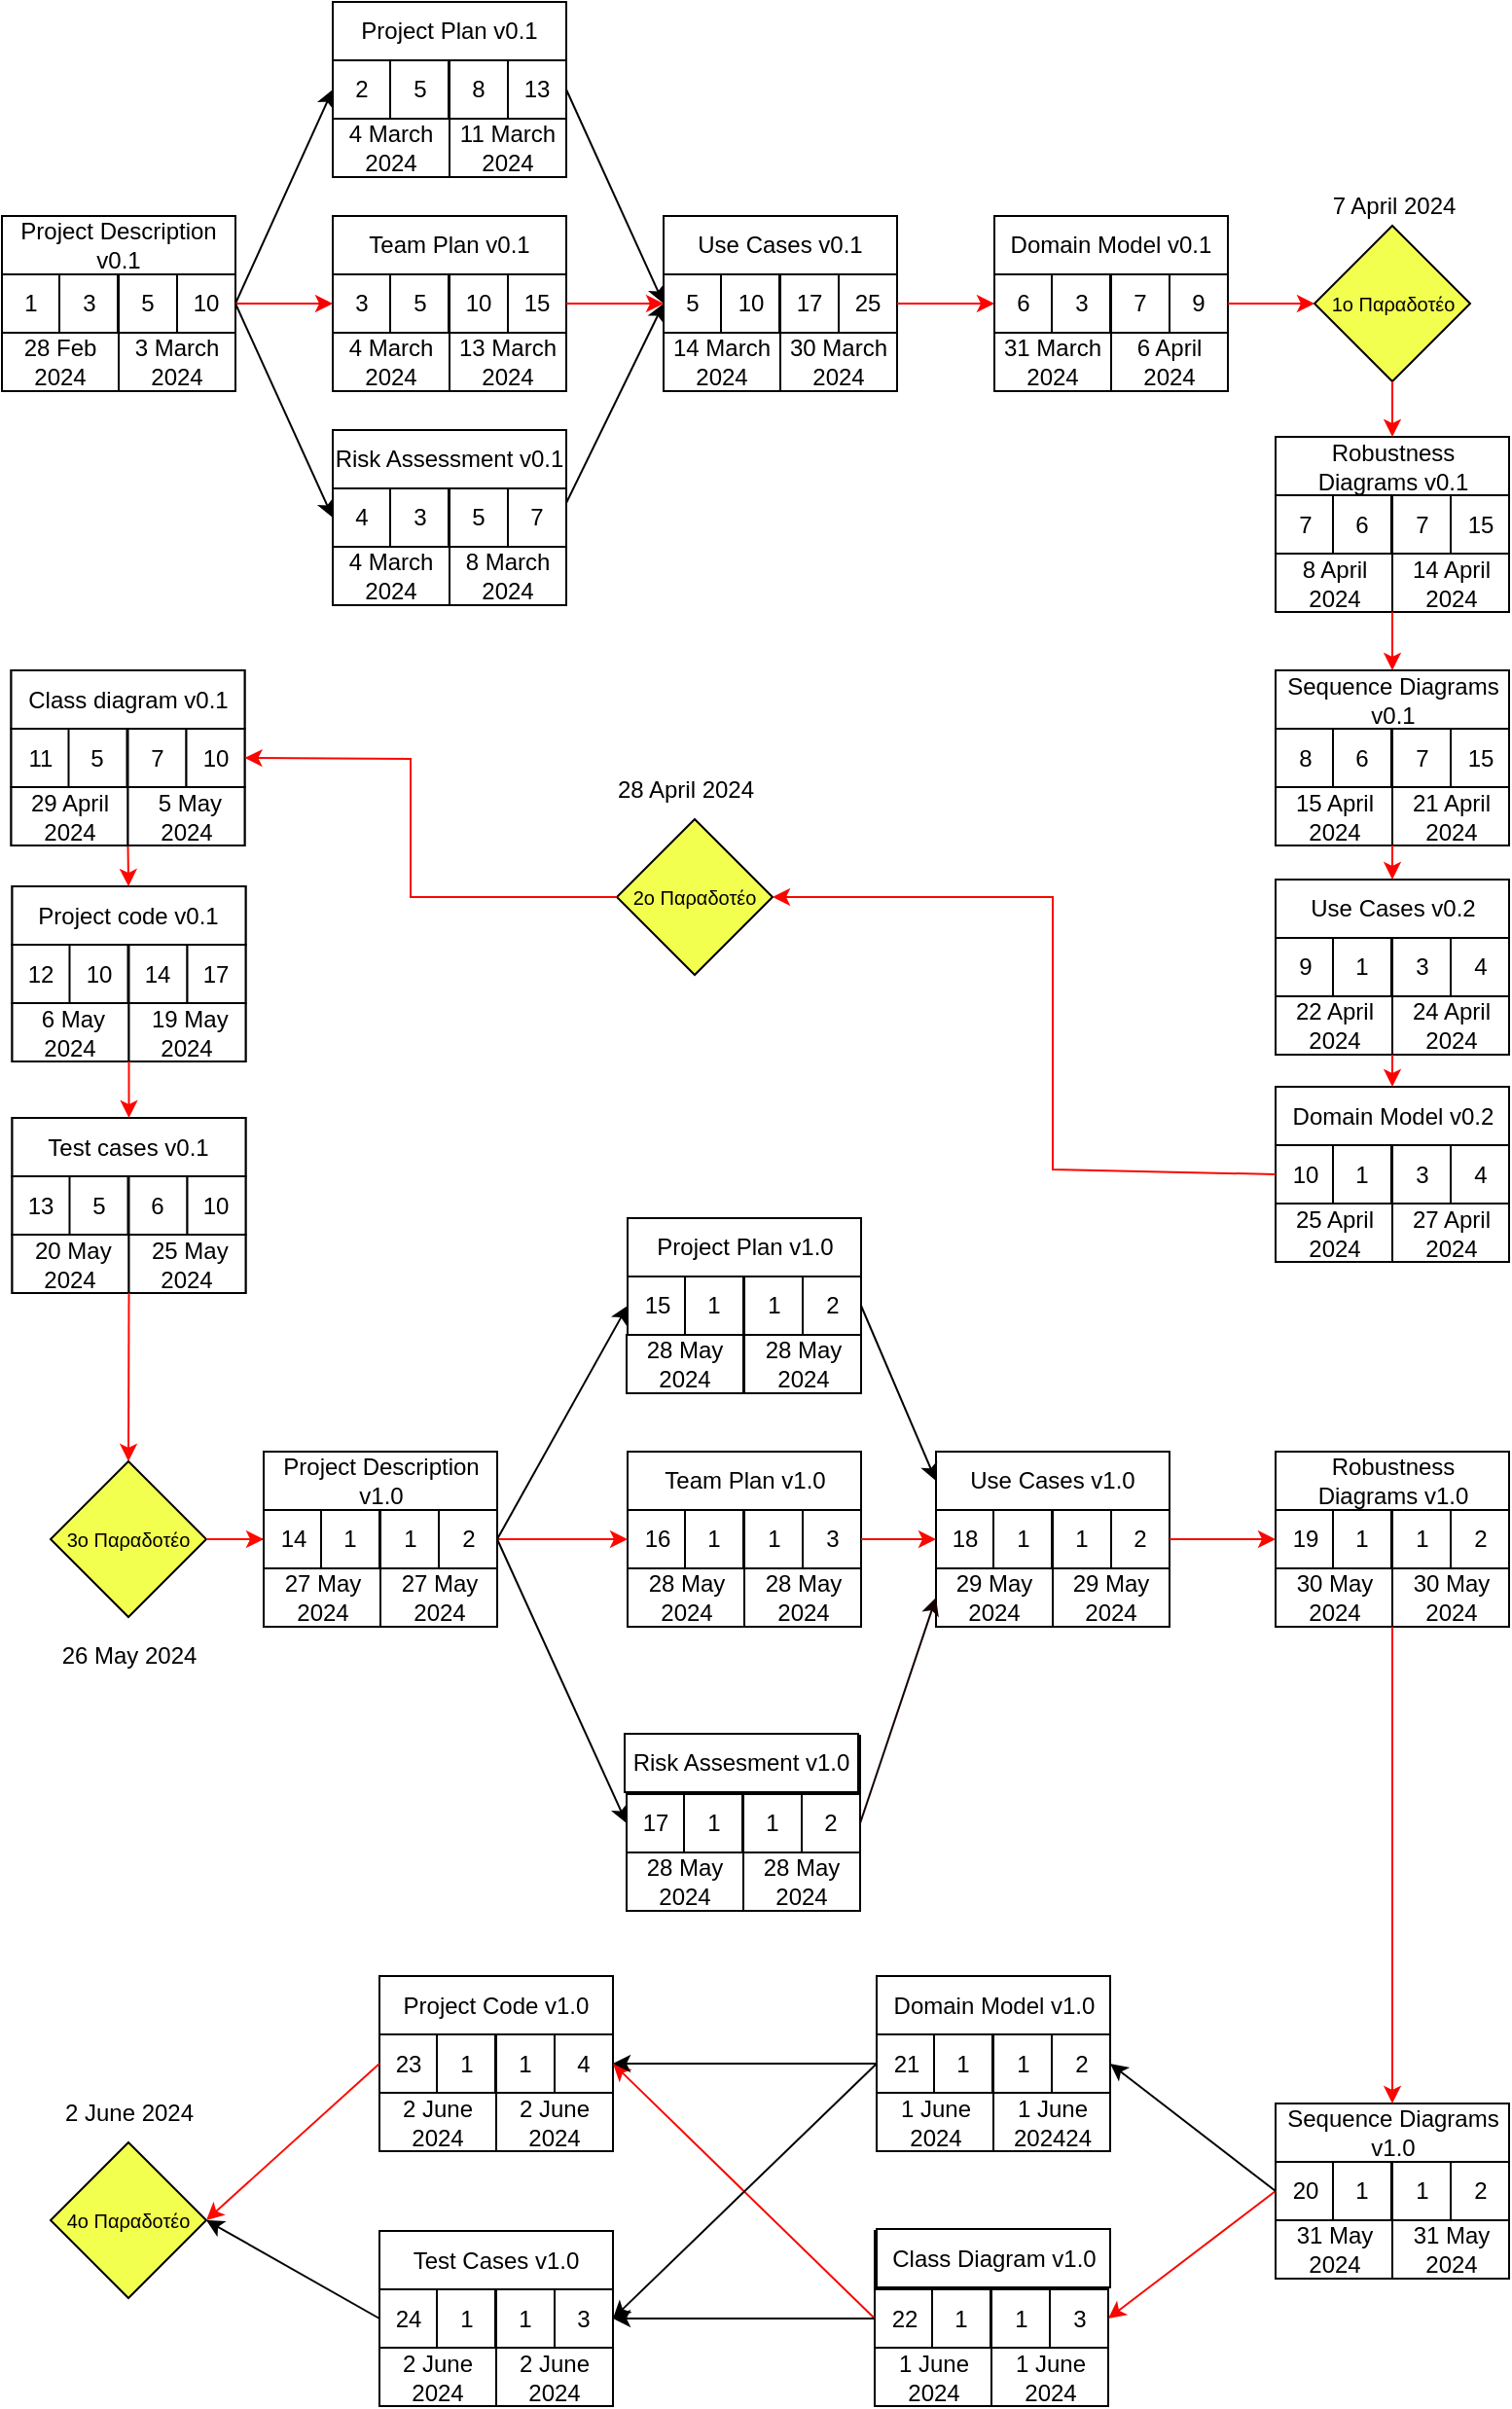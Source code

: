 <mxfile version="24.2.2" type="device">
  <diagram name="Page-1" id="ff44883e-f642-bcb2-894b-16b3d25a3f0b">
    <mxGraphModel dx="2206" dy="1200" grid="1" gridSize="10" guides="1" tooltips="1" connect="1" arrows="1" fold="1" page="1" pageScale="1.5" pageWidth="1169" pageHeight="826" background="none" math="0" shadow="0">
      <root>
        <mxCell id="0" style=";html=1;" />
        <mxCell id="1" style=";html=1;" parent="0" />
        <mxCell id="pyP9cMPiVNIEUNAZ6Pnh-1" value="" style="rounded=0;whiteSpace=wrap;html=1;" parent="1" vertex="1">
          <mxGeometry x="20" y="130" width="120" height="90" as="geometry" />
        </mxCell>
        <mxCell id="pyP9cMPiVNIEUNAZ6Pnh-2" value="Project Description v0.1" style="rounded=0;whiteSpace=wrap;html=1;" parent="1" vertex="1">
          <mxGeometry x="20" y="130" width="120" height="30" as="geometry" />
        </mxCell>
        <mxCell id="pyP9cMPiVNIEUNAZ6Pnh-3" value="1" style="rounded=0;whiteSpace=wrap;html=1;" parent="1" vertex="1">
          <mxGeometry x="20" y="160" width="30" height="30" as="geometry" />
        </mxCell>
        <mxCell id="pyP9cMPiVNIEUNAZ6Pnh-5" value="3" style="whiteSpace=wrap;html=1;aspect=fixed;" parent="1" vertex="1">
          <mxGeometry x="49.5" y="160" width="30" height="30" as="geometry" />
        </mxCell>
        <mxCell id="pyP9cMPiVNIEUNAZ6Pnh-6" value="5" style="whiteSpace=wrap;html=1;aspect=fixed;" parent="1" vertex="1">
          <mxGeometry x="80" y="160" width="30" height="30" as="geometry" />
        </mxCell>
        <mxCell id="pyP9cMPiVNIEUNAZ6Pnh-7" value="10" style="whiteSpace=wrap;html=1;aspect=fixed;" parent="1" vertex="1">
          <mxGeometry x="110" y="160" width="30" height="30" as="geometry" />
        </mxCell>
        <mxCell id="pyP9cMPiVNIEUNAZ6Pnh-9" value="28 Feb 2024" style="rounded=0;whiteSpace=wrap;html=1;" parent="1" vertex="1">
          <mxGeometry x="20" y="190" width="60" height="30" as="geometry" />
        </mxCell>
        <mxCell id="pyP9cMPiVNIEUNAZ6Pnh-10" value="3 March 2024" style="rounded=0;whiteSpace=wrap;html=1;" parent="1" vertex="1">
          <mxGeometry x="80" y="190" width="60" height="30" as="geometry" />
        </mxCell>
        <mxCell id="pyP9cMPiVNIEUNAZ6Pnh-203" value="&#xa;&lt;span style=&quot;color: rgb(0, 0, 0); font-family: Helvetica; font-size: 12px; font-style: normal; font-variant-ligatures: normal; font-variant-caps: normal; font-weight: 400; letter-spacing: normal; orphans: 2; text-align: center; text-indent: 0px; text-transform: none; widows: 2; word-spacing: 0px; -webkit-text-stroke-width: 0px; background-color: rgb(251, 251, 251); text-decoration-thickness: initial; text-decoration-style: initial; text-decoration-color: initial; float: none; display: inline !important;&quot;&gt;6 April 2024&lt;/span&gt;&#xa;&#xa;" style="rounded=0;whiteSpace=wrap;html=1;" parent="1" vertex="1">
          <mxGeometry x="674.5" y="363.5" width="120" height="90" as="geometry" />
        </mxCell>
        <mxCell id="pyP9cMPiVNIEUNAZ6Pnh-204" value="Sequence Diagrams v0.1" style="rounded=0;whiteSpace=wrap;html=1;" parent="1" vertex="1">
          <mxGeometry x="674.5" y="363.5" width="120" height="30" as="geometry" />
        </mxCell>
        <mxCell id="pyP9cMPiVNIEUNAZ6Pnh-205" value="8" style="rounded=0;whiteSpace=wrap;html=1;" parent="1" vertex="1">
          <mxGeometry x="674.5" y="393.5" width="30" height="30" as="geometry" />
        </mxCell>
        <mxCell id="pyP9cMPiVNIEUNAZ6Pnh-206" value="6" style="whiteSpace=wrap;html=1;aspect=fixed;" parent="1" vertex="1">
          <mxGeometry x="704" y="393.5" width="30" height="30" as="geometry" />
        </mxCell>
        <mxCell id="pyP9cMPiVNIEUNAZ6Pnh-207" value="7" style="whiteSpace=wrap;html=1;aspect=fixed;" parent="1" vertex="1">
          <mxGeometry x="734.5" y="393.5" width="30" height="30" as="geometry" />
        </mxCell>
        <mxCell id="pyP9cMPiVNIEUNAZ6Pnh-208" value="15" style="whiteSpace=wrap;html=1;aspect=fixed;" parent="1" vertex="1">
          <mxGeometry x="764.5" y="393.5" width="30" height="30" as="geometry" />
        </mxCell>
        <mxCell id="pyP9cMPiVNIEUNAZ6Pnh-210" value="21 April 2024" style="rounded=0;whiteSpace=wrap;html=1;" parent="1" vertex="1">
          <mxGeometry x="734.5" y="423.5" width="60" height="30" as="geometry" />
        </mxCell>
        <mxCell id="pyP9cMPiVNIEUNAZ6Pnh-213" value="" style="rounded=0;whiteSpace=wrap;html=1;" parent="1" vertex="1">
          <mxGeometry x="190" y="20" width="120" height="90" as="geometry" />
        </mxCell>
        <mxCell id="pyP9cMPiVNIEUNAZ6Pnh-214" value="Project Plan v0.1" style="rounded=0;whiteSpace=wrap;html=1;" parent="1" vertex="1">
          <mxGeometry x="190" y="20" width="120" height="30" as="geometry" />
        </mxCell>
        <mxCell id="pyP9cMPiVNIEUNAZ6Pnh-215" value="2" style="rounded=0;whiteSpace=wrap;html=1;" parent="1" vertex="1">
          <mxGeometry x="190" y="50" width="30" height="30" as="geometry" />
        </mxCell>
        <mxCell id="pyP9cMPiVNIEUNAZ6Pnh-216" value="5" style="whiteSpace=wrap;html=1;aspect=fixed;" parent="1" vertex="1">
          <mxGeometry x="219.5" y="50" width="30" height="30" as="geometry" />
        </mxCell>
        <mxCell id="pyP9cMPiVNIEUNAZ6Pnh-217" value="8" style="whiteSpace=wrap;html=1;aspect=fixed;" parent="1" vertex="1">
          <mxGeometry x="250" y="50" width="30" height="30" as="geometry" />
        </mxCell>
        <mxCell id="pyP9cMPiVNIEUNAZ6Pnh-218" value="13" style="whiteSpace=wrap;html=1;aspect=fixed;" parent="1" vertex="1">
          <mxGeometry x="280" y="50" width="30" height="30" as="geometry" />
        </mxCell>
        <mxCell id="pyP9cMPiVNIEUNAZ6Pnh-219" value="4 March 2024" style="rounded=0;whiteSpace=wrap;html=1;" parent="1" vertex="1">
          <mxGeometry x="190" y="80" width="60" height="30" as="geometry" />
        </mxCell>
        <mxCell id="pyP9cMPiVNIEUNAZ6Pnh-220" value="11 March 2024" style="rounded=0;whiteSpace=wrap;html=1;" parent="1" vertex="1">
          <mxGeometry x="250" y="80" width="60" height="30" as="geometry" />
        </mxCell>
        <mxCell id="pyP9cMPiVNIEUNAZ6Pnh-221" value="" style="rounded=0;whiteSpace=wrap;html=1;" parent="1" vertex="1">
          <mxGeometry x="190" y="130" width="120" height="90" as="geometry" />
        </mxCell>
        <mxCell id="pyP9cMPiVNIEUNAZ6Pnh-222" value="Team Plan v0.1" style="rounded=0;whiteSpace=wrap;html=1;" parent="1" vertex="1">
          <mxGeometry x="190" y="130" width="120" height="30" as="geometry" />
        </mxCell>
        <mxCell id="pyP9cMPiVNIEUNAZ6Pnh-223" value="3" style="rounded=0;whiteSpace=wrap;html=1;" parent="1" vertex="1">
          <mxGeometry x="190" y="160" width="30" height="30" as="geometry" />
        </mxCell>
        <mxCell id="pyP9cMPiVNIEUNAZ6Pnh-224" value="5" style="whiteSpace=wrap;html=1;aspect=fixed;" parent="1" vertex="1">
          <mxGeometry x="219.5" y="160" width="30" height="30" as="geometry" />
        </mxCell>
        <mxCell id="pyP9cMPiVNIEUNAZ6Pnh-225" value="10" style="whiteSpace=wrap;html=1;aspect=fixed;" parent="1" vertex="1">
          <mxGeometry x="250" y="160" width="30" height="30" as="geometry" />
        </mxCell>
        <mxCell id="pyP9cMPiVNIEUNAZ6Pnh-226" value="15" style="whiteSpace=wrap;html=1;aspect=fixed;" parent="1" vertex="1">
          <mxGeometry x="280" y="160" width="30" height="30" as="geometry" />
        </mxCell>
        <mxCell id="pyP9cMPiVNIEUNAZ6Pnh-227" value="4 March 2024" style="rounded=0;whiteSpace=wrap;html=1;" parent="1" vertex="1">
          <mxGeometry x="190" y="190" width="60" height="30" as="geometry" />
        </mxCell>
        <mxCell id="pyP9cMPiVNIEUNAZ6Pnh-228" value="13 March 2024" style="rounded=0;whiteSpace=wrap;html=1;" parent="1" vertex="1">
          <mxGeometry x="250" y="190" width="60" height="30" as="geometry" />
        </mxCell>
        <mxCell id="pyP9cMPiVNIEUNAZ6Pnh-229" value="" style="rounded=0;whiteSpace=wrap;html=1;" parent="1" vertex="1">
          <mxGeometry x="190" y="240" width="120" height="90" as="geometry" />
        </mxCell>
        <mxCell id="pyP9cMPiVNIEUNAZ6Pnh-230" value="Risk Assessment v0.1" style="rounded=0;whiteSpace=wrap;html=1;" parent="1" vertex="1">
          <mxGeometry x="190" y="240" width="120" height="30" as="geometry" />
        </mxCell>
        <mxCell id="pyP9cMPiVNIEUNAZ6Pnh-231" value="4" style="rounded=0;whiteSpace=wrap;html=1;" parent="1" vertex="1">
          <mxGeometry x="190" y="270" width="30" height="30" as="geometry" />
        </mxCell>
        <mxCell id="pyP9cMPiVNIEUNAZ6Pnh-232" value="3" style="whiteSpace=wrap;html=1;aspect=fixed;" parent="1" vertex="1">
          <mxGeometry x="219.5" y="270" width="30" height="30" as="geometry" />
        </mxCell>
        <mxCell id="pyP9cMPiVNIEUNAZ6Pnh-233" value="5" style="whiteSpace=wrap;html=1;aspect=fixed;" parent="1" vertex="1">
          <mxGeometry x="250" y="270" width="30" height="30" as="geometry" />
        </mxCell>
        <mxCell id="pyP9cMPiVNIEUNAZ6Pnh-234" value="7" style="whiteSpace=wrap;html=1;aspect=fixed;" parent="1" vertex="1">
          <mxGeometry x="280" y="270" width="30" height="30" as="geometry" />
        </mxCell>
        <mxCell id="pyP9cMPiVNIEUNAZ6Pnh-235" value="4 March 2024" style="rounded=0;whiteSpace=wrap;html=1;" parent="1" vertex="1">
          <mxGeometry x="190" y="300" width="60" height="30" as="geometry" />
        </mxCell>
        <mxCell id="pyP9cMPiVNIEUNAZ6Pnh-236" value="8 March 2024" style="rounded=0;whiteSpace=wrap;html=1;" parent="1" vertex="1">
          <mxGeometry x="250" y="300" width="60" height="30" as="geometry" />
        </mxCell>
        <mxCell id="pyP9cMPiVNIEUNAZ6Pnh-237" value="" style="rounded=0;whiteSpace=wrap;html=1;" parent="1" vertex="1">
          <mxGeometry x="360" y="130" width="120" height="90" as="geometry" />
        </mxCell>
        <mxCell id="pyP9cMPiVNIEUNAZ6Pnh-238" value="Use Cases v0.1" style="rounded=0;whiteSpace=wrap;html=1;" parent="1" vertex="1">
          <mxGeometry x="360" y="130" width="120" height="30" as="geometry" />
        </mxCell>
        <mxCell id="pyP9cMPiVNIEUNAZ6Pnh-239" value="5" style="rounded=0;whiteSpace=wrap;html=1;" parent="1" vertex="1">
          <mxGeometry x="360" y="160" width="30" height="30" as="geometry" />
        </mxCell>
        <mxCell id="pyP9cMPiVNIEUNAZ6Pnh-240" value="10" style="whiteSpace=wrap;html=1;aspect=fixed;" parent="1" vertex="1">
          <mxGeometry x="389.5" y="160" width="30" height="30" as="geometry" />
        </mxCell>
        <mxCell id="pyP9cMPiVNIEUNAZ6Pnh-241" value="17" style="whiteSpace=wrap;html=1;aspect=fixed;" parent="1" vertex="1">
          <mxGeometry x="420" y="160" width="30" height="30" as="geometry" />
        </mxCell>
        <mxCell id="pyP9cMPiVNIEUNAZ6Pnh-242" value="25" style="whiteSpace=wrap;html=1;aspect=fixed;" parent="1" vertex="1">
          <mxGeometry x="450" y="160" width="30" height="30" as="geometry" />
        </mxCell>
        <mxCell id="pyP9cMPiVNIEUNAZ6Pnh-243" value="14 March 2024" style="rounded=0;whiteSpace=wrap;html=1;" parent="1" vertex="1">
          <mxGeometry x="360" y="190" width="60" height="30" as="geometry" />
        </mxCell>
        <mxCell id="pyP9cMPiVNIEUNAZ6Pnh-244" value="30 March 2024" style="rounded=0;whiteSpace=wrap;html=1;" parent="1" vertex="1">
          <mxGeometry x="420" y="190" width="60" height="30" as="geometry" />
        </mxCell>
        <mxCell id="pyP9cMPiVNIEUNAZ6Pnh-245" value="" style="rounded=0;whiteSpace=wrap;html=1;" parent="1" vertex="1">
          <mxGeometry x="530" y="130" width="120" height="90" as="geometry" />
        </mxCell>
        <mxCell id="pyP9cMPiVNIEUNAZ6Pnh-246" value="Domain Model v0.1" style="rounded=0;whiteSpace=wrap;html=1;" parent="1" vertex="1">
          <mxGeometry x="530" y="130" width="120" height="30" as="geometry" />
        </mxCell>
        <mxCell id="pyP9cMPiVNIEUNAZ6Pnh-247" value="6" style="rounded=0;whiteSpace=wrap;html=1;" parent="1" vertex="1">
          <mxGeometry x="530" y="160" width="30" height="30" as="geometry" />
        </mxCell>
        <mxCell id="pyP9cMPiVNIEUNAZ6Pnh-248" value="3" style="whiteSpace=wrap;html=1;aspect=fixed;" parent="1" vertex="1">
          <mxGeometry x="559.5" y="160" width="30" height="30" as="geometry" />
        </mxCell>
        <mxCell id="pyP9cMPiVNIEUNAZ6Pnh-249" value="7" style="whiteSpace=wrap;html=1;aspect=fixed;" parent="1" vertex="1">
          <mxGeometry x="590" y="160" width="30" height="30" as="geometry" />
        </mxCell>
        <mxCell id="pyP9cMPiVNIEUNAZ6Pnh-250" value="9" style="whiteSpace=wrap;html=1;aspect=fixed;" parent="1" vertex="1">
          <mxGeometry x="620" y="160" width="30" height="30" as="geometry" />
        </mxCell>
        <mxCell id="pyP9cMPiVNIEUNAZ6Pnh-251" value="31 March 2024" style="rounded=0;whiteSpace=wrap;html=1;" parent="1" vertex="1">
          <mxGeometry x="530" y="190" width="60" height="30" as="geometry" />
        </mxCell>
        <mxCell id="pyP9cMPiVNIEUNAZ6Pnh-252" value="6 April 2024" style="rounded=0;whiteSpace=wrap;html=1;" parent="1" vertex="1">
          <mxGeometry x="590" y="190" width="60" height="30" as="geometry" />
        </mxCell>
        <mxCell id="pyP9cMPiVNIEUNAZ6Pnh-253" value="&lt;font style=&quot;font-size: 10px;&quot;&gt;1o Παραδοτέο&lt;/font&gt;" style="rhombus;whiteSpace=wrap;html=1;fillColor=#F3FF4F;" parent="1" vertex="1">
          <mxGeometry x="694.5" y="135" width="80" height="80" as="geometry" />
        </mxCell>
        <mxCell id="pyP9cMPiVNIEUNAZ6Pnh-254" value="" style="endArrow=classic;html=1;rounded=0;exitX=1;exitY=0.5;exitDx=0;exitDy=0;entryX=0;entryY=0.5;entryDx=0;entryDy=0;strokeColor=#000000;" parent="1" source="pyP9cMPiVNIEUNAZ6Pnh-7" target="pyP9cMPiVNIEUNAZ6Pnh-215" edge="1">
          <mxGeometry width="50" height="50" relative="1" as="geometry">
            <mxPoint x="490" y="160" as="sourcePoint" />
            <mxPoint x="540" y="110" as="targetPoint" />
          </mxGeometry>
        </mxCell>
        <mxCell id="pyP9cMPiVNIEUNAZ6Pnh-256" value="" style="endArrow=classic;html=1;rounded=0;exitX=1;exitY=0.5;exitDx=0;exitDy=0;entryX=0;entryY=0.5;entryDx=0;entryDy=0;strokeColor=#F50000;" parent="1" source="pyP9cMPiVNIEUNAZ6Pnh-7" target="pyP9cMPiVNIEUNAZ6Pnh-223" edge="1">
          <mxGeometry width="50" height="50" relative="1" as="geometry">
            <mxPoint x="490" y="160" as="sourcePoint" />
            <mxPoint x="540" y="110" as="targetPoint" />
          </mxGeometry>
        </mxCell>
        <mxCell id="pyP9cMPiVNIEUNAZ6Pnh-257" value="" style="endArrow=classic;html=1;rounded=0;exitX=1;exitY=0.5;exitDx=0;exitDy=0;entryX=0;entryY=0.5;entryDx=0;entryDy=0;" parent="1" source="pyP9cMPiVNIEUNAZ6Pnh-7" target="pyP9cMPiVNIEUNAZ6Pnh-231" edge="1">
          <mxGeometry width="50" height="50" relative="1" as="geometry">
            <mxPoint x="490" y="160" as="sourcePoint" />
            <mxPoint x="540" y="110" as="targetPoint" />
          </mxGeometry>
        </mxCell>
        <mxCell id="pyP9cMPiVNIEUNAZ6Pnh-258" value="" style="endArrow=classic;html=1;rounded=0;exitX=1;exitY=0.25;exitDx=0;exitDy=0;entryX=0;entryY=0.5;entryDx=0;entryDy=0;" parent="1" source="pyP9cMPiVNIEUNAZ6Pnh-234" target="pyP9cMPiVNIEUNAZ6Pnh-239" edge="1">
          <mxGeometry width="50" height="50" relative="1" as="geometry">
            <mxPoint x="490" y="160" as="sourcePoint" />
            <mxPoint x="540" y="110" as="targetPoint" />
          </mxGeometry>
        </mxCell>
        <mxCell id="pyP9cMPiVNIEUNAZ6Pnh-259" value="" style="endArrow=classic;html=1;rounded=0;exitX=1;exitY=0.5;exitDx=0;exitDy=0;entryX=0;entryY=0.5;entryDx=0;entryDy=0;strokeColor=#000000;" parent="1" source="pyP9cMPiVNIEUNAZ6Pnh-218" target="pyP9cMPiVNIEUNAZ6Pnh-239" edge="1">
          <mxGeometry width="50" height="50" relative="1" as="geometry">
            <mxPoint x="490" y="160" as="sourcePoint" />
            <mxPoint x="540" y="110" as="targetPoint" />
          </mxGeometry>
        </mxCell>
        <mxCell id="pyP9cMPiVNIEUNAZ6Pnh-260" value="" style="endArrow=classic;html=1;rounded=0;exitX=1;exitY=0.5;exitDx=0;exitDy=0;entryX=0;entryY=0.5;entryDx=0;entryDy=0;strokeColor=#FF0000;" parent="1" source="pyP9cMPiVNIEUNAZ6Pnh-226" target="pyP9cMPiVNIEUNAZ6Pnh-239" edge="1">
          <mxGeometry width="50" height="50" relative="1" as="geometry">
            <mxPoint x="490" y="160" as="sourcePoint" />
            <mxPoint x="540" y="110" as="targetPoint" />
          </mxGeometry>
        </mxCell>
        <mxCell id="pyP9cMPiVNIEUNAZ6Pnh-261" value="" style="endArrow=classic;html=1;rounded=0;exitX=1;exitY=0.5;exitDx=0;exitDy=0;entryX=0;entryY=0.5;entryDx=0;entryDy=0;strokeColor=#FF0000;" parent="1" source="pyP9cMPiVNIEUNAZ6Pnh-242" target="pyP9cMPiVNIEUNAZ6Pnh-247" edge="1">
          <mxGeometry width="50" height="50" relative="1" as="geometry">
            <mxPoint x="490" y="160" as="sourcePoint" />
            <mxPoint x="540" y="110" as="targetPoint" />
          </mxGeometry>
        </mxCell>
        <mxCell id="pyP9cMPiVNIEUNAZ6Pnh-262" value="" style="endArrow=classic;html=1;rounded=0;exitX=1;exitY=0.5;exitDx=0;exitDy=0;entryX=0;entryY=0.5;entryDx=0;entryDy=0;strokeColor=#FF0000;" parent="1" source="pyP9cMPiVNIEUNAZ6Pnh-250" target="pyP9cMPiVNIEUNAZ6Pnh-253" edge="1">
          <mxGeometry width="50" height="50" relative="1" as="geometry">
            <mxPoint x="490" y="160" as="sourcePoint" />
            <mxPoint x="540" y="110" as="targetPoint" />
          </mxGeometry>
        </mxCell>
        <mxCell id="pyP9cMPiVNIEUNAZ6Pnh-263" value="7 April 2024" style="text;html=1;align=center;verticalAlign=middle;resizable=0;points=[];autosize=1;strokeColor=none;fillColor=none;" parent="1" vertex="1">
          <mxGeometry x="689.5" y="110" width="90" height="30" as="geometry" />
        </mxCell>
        <mxCell id="pyP9cMPiVNIEUNAZ6Pnh-264" value="" style="rounded=0;whiteSpace=wrap;html=1;" parent="1" vertex="1">
          <mxGeometry x="674.5" y="243.5" width="120" height="90" as="geometry" />
        </mxCell>
        <mxCell id="pyP9cMPiVNIEUNAZ6Pnh-265" value="Robustness Diagrams v0.1" style="rounded=0;whiteSpace=wrap;html=1;" parent="1" vertex="1">
          <mxGeometry x="674.5" y="243.5" width="120" height="30" as="geometry" />
        </mxCell>
        <mxCell id="pyP9cMPiVNIEUNAZ6Pnh-266" value="7" style="rounded=0;whiteSpace=wrap;html=1;" parent="1" vertex="1">
          <mxGeometry x="674.5" y="273.5" width="30" height="30" as="geometry" />
        </mxCell>
        <mxCell id="pyP9cMPiVNIEUNAZ6Pnh-267" value="6" style="whiteSpace=wrap;html=1;aspect=fixed;" parent="1" vertex="1">
          <mxGeometry x="704" y="273.5" width="30" height="30" as="geometry" />
        </mxCell>
        <mxCell id="pyP9cMPiVNIEUNAZ6Pnh-268" value="7" style="whiteSpace=wrap;html=1;aspect=fixed;" parent="1" vertex="1">
          <mxGeometry x="734.5" y="273.5" width="30" height="30" as="geometry" />
        </mxCell>
        <mxCell id="pyP9cMPiVNIEUNAZ6Pnh-269" value="15" style="whiteSpace=wrap;html=1;aspect=fixed;" parent="1" vertex="1">
          <mxGeometry x="764.5" y="273.5" width="30" height="30" as="geometry" />
        </mxCell>
        <mxCell id="pyP9cMPiVNIEUNAZ6Pnh-270" value="8 April 2024" style="rounded=0;whiteSpace=wrap;html=1;" parent="1" vertex="1">
          <mxGeometry x="674.5" y="303.5" width="60" height="30" as="geometry" />
        </mxCell>
        <mxCell id="pyP9cMPiVNIEUNAZ6Pnh-271" value="14 April 2024" style="rounded=0;whiteSpace=wrap;html=1;" parent="1" vertex="1">
          <mxGeometry x="734.5" y="303.5" width="60" height="30" as="geometry" />
        </mxCell>
        <mxCell id="pyP9cMPiVNIEUNAZ6Pnh-272" value="" style="rounded=0;whiteSpace=wrap;html=1;" parent="1" vertex="1">
          <mxGeometry x="674.5" y="577.5" width="120" height="90" as="geometry" />
        </mxCell>
        <mxCell id="pyP9cMPiVNIEUNAZ6Pnh-273" value="Domain Model v0.2" style="rounded=0;whiteSpace=wrap;html=1;" parent="1" vertex="1">
          <mxGeometry x="674.5" y="577.5" width="120" height="30" as="geometry" />
        </mxCell>
        <mxCell id="pyP9cMPiVNIEUNAZ6Pnh-274" value="10" style="rounded=0;whiteSpace=wrap;html=1;" parent="1" vertex="1">
          <mxGeometry x="674.5" y="607.5" width="30" height="30" as="geometry" />
        </mxCell>
        <mxCell id="pyP9cMPiVNIEUNAZ6Pnh-275" value="1" style="whiteSpace=wrap;html=1;aspect=fixed;" parent="1" vertex="1">
          <mxGeometry x="704" y="607.5" width="30" height="30" as="geometry" />
        </mxCell>
        <mxCell id="pyP9cMPiVNIEUNAZ6Pnh-276" value="3" style="whiteSpace=wrap;html=1;aspect=fixed;" parent="1" vertex="1">
          <mxGeometry x="734.5" y="607.5" width="30" height="30" as="geometry" />
        </mxCell>
        <mxCell id="pyP9cMPiVNIEUNAZ6Pnh-277" value="4" style="whiteSpace=wrap;html=1;aspect=fixed;" parent="1" vertex="1">
          <mxGeometry x="764.5" y="607.5" width="30" height="30" as="geometry" />
        </mxCell>
        <mxCell id="pyP9cMPiVNIEUNAZ6Pnh-278" value="25 April 2024" style="rounded=0;whiteSpace=wrap;html=1;" parent="1" vertex="1">
          <mxGeometry x="674.5" y="637.5" width="60" height="30" as="geometry" />
        </mxCell>
        <mxCell id="pyP9cMPiVNIEUNAZ6Pnh-279" value="27 April 2024" style="rounded=0;whiteSpace=wrap;html=1;" parent="1" vertex="1">
          <mxGeometry x="734.5" y="637.5" width="60" height="30" as="geometry" />
        </mxCell>
        <mxCell id="pyP9cMPiVNIEUNAZ6Pnh-287" value="" style="rounded=0;whiteSpace=wrap;html=1;" parent="1" vertex="1">
          <mxGeometry x="361.5" y="785" width="60" height="30" as="geometry" />
        </mxCell>
        <mxCell id="pyP9cMPiVNIEUNAZ6Pnh-288" value="" style="rounded=0;whiteSpace=wrap;html=1;" parent="1" vertex="1">
          <mxGeometry x="674.5" y="471" width="120" height="90" as="geometry" />
        </mxCell>
        <mxCell id="pyP9cMPiVNIEUNAZ6Pnh-289" value="Use Cases v0.2" style="rounded=0;whiteSpace=wrap;html=1;" parent="1" vertex="1">
          <mxGeometry x="674.5" y="471" width="120" height="30" as="geometry" />
        </mxCell>
        <mxCell id="pyP9cMPiVNIEUNAZ6Pnh-290" value="9" style="rounded=0;whiteSpace=wrap;html=1;" parent="1" vertex="1">
          <mxGeometry x="674.5" y="501" width="30" height="30" as="geometry" />
        </mxCell>
        <mxCell id="pyP9cMPiVNIEUNAZ6Pnh-291" value="1" style="whiteSpace=wrap;html=1;aspect=fixed;" parent="1" vertex="1">
          <mxGeometry x="704" y="501" width="30" height="30" as="geometry" />
        </mxCell>
        <mxCell id="pyP9cMPiVNIEUNAZ6Pnh-292" value="3" style="whiteSpace=wrap;html=1;aspect=fixed;" parent="1" vertex="1">
          <mxGeometry x="734.5" y="501" width="30" height="30" as="geometry" />
        </mxCell>
        <mxCell id="pyP9cMPiVNIEUNAZ6Pnh-293" value="4" style="whiteSpace=wrap;html=1;aspect=fixed;" parent="1" vertex="1">
          <mxGeometry x="764.5" y="501" width="30" height="30" as="geometry" />
        </mxCell>
        <mxCell id="pyP9cMPiVNIEUNAZ6Pnh-294" value="22 April 2024" style="rounded=0;whiteSpace=wrap;html=1;" parent="1" vertex="1">
          <mxGeometry x="674.5" y="531" width="60" height="30" as="geometry" />
        </mxCell>
        <mxCell id="pyP9cMPiVNIEUNAZ6Pnh-295" value="24 April 2024" style="rounded=0;whiteSpace=wrap;html=1;" parent="1" vertex="1">
          <mxGeometry x="734.5" y="531" width="60" height="30" as="geometry" />
        </mxCell>
        <mxCell id="pyP9cMPiVNIEUNAZ6Pnh-309" value="&lt;font style=&quot;font-size: 10px;&quot;&gt;2o Παραδοτέο&lt;/font&gt;" style="rhombus;whiteSpace=wrap;html=1;fillColor=#F3FF4F;" parent="1" vertex="1">
          <mxGeometry x="336" y="440" width="80" height="80" as="geometry" />
        </mxCell>
        <mxCell id="pyP9cMPiVNIEUNAZ6Pnh-311" value="28 Αpril 2024" style="text;html=1;align=center;verticalAlign=middle;resizable=0;points=[];autosize=1;strokeColor=none;fillColor=none;" parent="1" vertex="1">
          <mxGeometry x="326" y="410" width="90" height="30" as="geometry" />
        </mxCell>
        <mxCell id="pyP9cMPiVNIEUNAZ6Pnh-312" value="15 April 2024" style="rounded=0;whiteSpace=wrap;html=1;" parent="1" vertex="1">
          <mxGeometry x="674.5" y="423.5" width="60" height="30" as="geometry" />
        </mxCell>
        <mxCell id="pyP9cMPiVNIEUNAZ6Pnh-313" value="" style="endArrow=classic;html=1;rounded=0;exitX=0;exitY=1;exitDx=0;exitDy=0;strokeColor=#FF0800;" parent="1" source="pyP9cMPiVNIEUNAZ6Pnh-322" target="pyP9cMPiVNIEUNAZ6Pnh-324" edge="1">
          <mxGeometry width="50" height="50" relative="1" as="geometry">
            <mxPoint x="210.25" y="448.5" as="sourcePoint" />
            <mxPoint x="260.25" y="398.5" as="targetPoint" />
          </mxGeometry>
        </mxCell>
        <mxCell id="pyP9cMPiVNIEUNAZ6Pnh-315" value="" style="rounded=0;whiteSpace=wrap;html=1;" parent="1" vertex="1">
          <mxGeometry x="24.75" y="363.5" width="120" height="90" as="geometry" />
        </mxCell>
        <mxCell id="pyP9cMPiVNIEUNAZ6Pnh-316" value="Class diagram v0.1" style="rounded=0;whiteSpace=wrap;html=1;" parent="1" vertex="1">
          <mxGeometry x="24.75" y="363.5" width="120" height="30" as="geometry" />
        </mxCell>
        <mxCell id="pyP9cMPiVNIEUNAZ6Pnh-317" value="11" style="rounded=0;whiteSpace=wrap;html=1;" parent="1" vertex="1">
          <mxGeometry x="24.75" y="393.5" width="30" height="30" as="geometry" />
        </mxCell>
        <mxCell id="pyP9cMPiVNIEUNAZ6Pnh-318" value="5" style="whiteSpace=wrap;html=1;aspect=fixed;" parent="1" vertex="1">
          <mxGeometry x="54.25" y="393.5" width="30" height="30" as="geometry" />
        </mxCell>
        <mxCell id="pyP9cMPiVNIEUNAZ6Pnh-319" value="7" style="whiteSpace=wrap;html=1;aspect=fixed;" parent="1" vertex="1">
          <mxGeometry x="84.75" y="393.5" width="30" height="30" as="geometry" />
        </mxCell>
        <mxCell id="pyP9cMPiVNIEUNAZ6Pnh-320" value="10" style="whiteSpace=wrap;html=1;aspect=fixed;" parent="1" vertex="1">
          <mxGeometry x="114.75" y="393.5" width="30" height="30" as="geometry" />
        </mxCell>
        <mxCell id="pyP9cMPiVNIEUNAZ6Pnh-321" value="29 April 2024" style="rounded=0;whiteSpace=wrap;html=1;" parent="1" vertex="1">
          <mxGeometry x="24.75" y="423.5" width="60" height="30" as="geometry" />
        </mxCell>
        <mxCell id="pyP9cMPiVNIEUNAZ6Pnh-322" value="&amp;nbsp;5 May 2024" style="rounded=0;whiteSpace=wrap;html=1;" parent="1" vertex="1">
          <mxGeometry x="84.75" y="423.5" width="60" height="30" as="geometry" />
        </mxCell>
        <mxCell id="pyP9cMPiVNIEUNAZ6Pnh-323" value="" style="rounded=0;whiteSpace=wrap;html=1;" parent="1" vertex="1">
          <mxGeometry x="25.25" y="474.5" width="120" height="90" as="geometry" />
        </mxCell>
        <mxCell id="pyP9cMPiVNIEUNAZ6Pnh-324" value="Project code v0.1" style="rounded=0;whiteSpace=wrap;html=1;" parent="1" vertex="1">
          <mxGeometry x="25.25" y="474.5" width="120" height="30" as="geometry" />
        </mxCell>
        <mxCell id="pyP9cMPiVNIEUNAZ6Pnh-325" value="12" style="rounded=0;whiteSpace=wrap;html=1;" parent="1" vertex="1">
          <mxGeometry x="25.25" y="504.5" width="30" height="30" as="geometry" />
        </mxCell>
        <mxCell id="pyP9cMPiVNIEUNAZ6Pnh-326" value="10" style="whiteSpace=wrap;html=1;aspect=fixed;" parent="1" vertex="1">
          <mxGeometry x="54.75" y="504.5" width="30" height="30" as="geometry" />
        </mxCell>
        <mxCell id="pyP9cMPiVNIEUNAZ6Pnh-327" value="14" style="whiteSpace=wrap;html=1;aspect=fixed;" parent="1" vertex="1">
          <mxGeometry x="85.25" y="504.5" width="30" height="30" as="geometry" />
        </mxCell>
        <mxCell id="pyP9cMPiVNIEUNAZ6Pnh-328" value="17" style="whiteSpace=wrap;html=1;aspect=fixed;" parent="1" vertex="1">
          <mxGeometry x="115.25" y="504.5" width="30" height="30" as="geometry" />
        </mxCell>
        <mxCell id="pyP9cMPiVNIEUNAZ6Pnh-329" value="&amp;nbsp;6 May 2024" style="rounded=0;whiteSpace=wrap;html=1;" parent="1" vertex="1">
          <mxGeometry x="25.25" y="534.5" width="60" height="30" as="geometry" />
        </mxCell>
        <mxCell id="pyP9cMPiVNIEUNAZ6Pnh-330" value="&amp;nbsp;19 May 2024" style="rounded=0;whiteSpace=wrap;html=1;" parent="1" vertex="1">
          <mxGeometry x="85.25" y="534.5" width="60" height="30" as="geometry" />
        </mxCell>
        <mxCell id="pyP9cMPiVNIEUNAZ6Pnh-331" value="" style="rounded=0;whiteSpace=wrap;html=1;" parent="1" vertex="1">
          <mxGeometry x="25.25" y="593.5" width="120" height="90" as="geometry" />
        </mxCell>
        <mxCell id="pyP9cMPiVNIEUNAZ6Pnh-332" value="Test cases v0.1" style="rounded=0;whiteSpace=wrap;html=1;" parent="1" vertex="1">
          <mxGeometry x="25.25" y="593.5" width="120" height="30" as="geometry" />
        </mxCell>
        <mxCell id="pyP9cMPiVNIEUNAZ6Pnh-333" value="13" style="rounded=0;whiteSpace=wrap;html=1;" parent="1" vertex="1">
          <mxGeometry x="25.25" y="623.5" width="30" height="30" as="geometry" />
        </mxCell>
        <mxCell id="pyP9cMPiVNIEUNAZ6Pnh-334" value="5" style="whiteSpace=wrap;html=1;aspect=fixed;" parent="1" vertex="1">
          <mxGeometry x="54.75" y="623.5" width="30" height="30" as="geometry" />
        </mxCell>
        <mxCell id="pyP9cMPiVNIEUNAZ6Pnh-335" value="6" style="whiteSpace=wrap;html=1;aspect=fixed;" parent="1" vertex="1">
          <mxGeometry x="85.25" y="623.5" width="30" height="30" as="geometry" />
        </mxCell>
        <mxCell id="pyP9cMPiVNIEUNAZ6Pnh-336" value="10" style="whiteSpace=wrap;html=1;aspect=fixed;" parent="1" vertex="1">
          <mxGeometry x="115.25" y="623.5" width="30" height="30" as="geometry" />
        </mxCell>
        <mxCell id="pyP9cMPiVNIEUNAZ6Pnh-337" value="&amp;nbsp;20 May 2024" style="rounded=0;whiteSpace=wrap;html=1;" parent="1" vertex="1">
          <mxGeometry x="25.25" y="653.5" width="60" height="30" as="geometry" />
        </mxCell>
        <mxCell id="pyP9cMPiVNIEUNAZ6Pnh-338" value="&amp;nbsp;25 May 2024" style="rounded=0;whiteSpace=wrap;html=1;" parent="1" vertex="1">
          <mxGeometry x="85.25" y="653.5" width="60" height="30" as="geometry" />
        </mxCell>
        <mxCell id="pyP9cMPiVNIEUNAZ6Pnh-339" value="" style="endArrow=classic;html=1;rounded=0;exitX=1;exitY=1;exitDx=0;exitDy=0;entryX=0.5;entryY=0;entryDx=0;entryDy=0;strokeColor=#FC0800;" parent="1" source="pyP9cMPiVNIEUNAZ6Pnh-329" target="pyP9cMPiVNIEUNAZ6Pnh-332" edge="1">
          <mxGeometry width="50" height="50" relative="1" as="geometry">
            <mxPoint x="110.25" y="428.5" as="sourcePoint" />
            <mxPoint x="160.25" y="378.5" as="targetPoint" />
          </mxGeometry>
        </mxCell>
        <mxCell id="pyP9cMPiVNIEUNAZ6Pnh-340" value="" style="endArrow=classic;html=1;rounded=0;strokeColor=#FF0800;entryX=0.5;entryY=0;entryDx=0;entryDy=0;exitX=0;exitY=1;exitDx=0;exitDy=0;" parent="1" source="pyP9cMPiVNIEUNAZ6Pnh-338" edge="1" target="pyP9cMPiVNIEUNAZ6Pnh-341">
          <mxGeometry width="50" height="50" relative="1" as="geometry">
            <mxPoint x="1070" y="830" as="sourcePoint" />
            <mxPoint x="1350" y="545" as="targetPoint" />
          </mxGeometry>
        </mxCell>
        <mxCell id="5jKQAyh-T9sd48lF1Q1U-5" value="" style="edgeStyle=orthogonalEdgeStyle;rounded=0;orthogonalLoop=1;jettySize=auto;html=1;" edge="1" parent="1" source="pyP9cMPiVNIEUNAZ6Pnh-341" target="pyP9cMPiVNIEUNAZ6Pnh-391">
          <mxGeometry relative="1" as="geometry" />
        </mxCell>
        <mxCell id="pyP9cMPiVNIEUNAZ6Pnh-341" value="&lt;font style=&quot;font-size: 10px;&quot;&gt;3o Παραδοτέο&lt;/font&gt;" style="rhombus;whiteSpace=wrap;html=1;fillColor=#F3FF4F;" parent="1" vertex="1">
          <mxGeometry x="45" y="770" width="80" height="80" as="geometry" />
        </mxCell>
        <mxCell id="pyP9cMPiVNIEUNAZ6Pnh-342" value="26 May 2024" style="text;html=1;align=center;verticalAlign=middle;resizable=0;points=[];autosize=1;strokeColor=none;fillColor=none;" parent="1" vertex="1">
          <mxGeometry x="40.25" y="855" width="90" height="30" as="geometry" />
        </mxCell>
        <mxCell id="pyP9cMPiVNIEUNAZ6Pnh-368" value="" style="rounded=0;whiteSpace=wrap;html=1;" parent="1" vertex="1">
          <mxGeometry x="341.5" y="765" width="120" height="90" as="geometry" />
        </mxCell>
        <mxCell id="pyP9cMPiVNIEUNAZ6Pnh-369" value="Team Plan v1.0" style="rounded=0;whiteSpace=wrap;html=1;" parent="1" vertex="1">
          <mxGeometry x="341.5" y="765" width="120" height="30" as="geometry" />
        </mxCell>
        <mxCell id="pyP9cMPiVNIEUNAZ6Pnh-370" value="16" style="rounded=0;whiteSpace=wrap;html=1;" parent="1" vertex="1">
          <mxGeometry x="341.5" y="795" width="30" height="30" as="geometry" />
        </mxCell>
        <mxCell id="pyP9cMPiVNIEUNAZ6Pnh-371" value="1" style="whiteSpace=wrap;html=1;aspect=fixed;" parent="1" vertex="1">
          <mxGeometry x="371" y="795" width="30" height="30" as="geometry" />
        </mxCell>
        <mxCell id="pyP9cMPiVNIEUNAZ6Pnh-372" value="1" style="whiteSpace=wrap;html=1;aspect=fixed;" parent="1" vertex="1">
          <mxGeometry x="401.5" y="795" width="30" height="30" as="geometry" />
        </mxCell>
        <mxCell id="pyP9cMPiVNIEUNAZ6Pnh-373" value="3" style="whiteSpace=wrap;html=1;aspect=fixed;" parent="1" vertex="1">
          <mxGeometry x="431.5" y="795" width="30" height="30" as="geometry" />
        </mxCell>
        <mxCell id="pyP9cMPiVNIEUNAZ6Pnh-374" value="28 May 2024" style="rounded=0;whiteSpace=wrap;html=1;" parent="1" vertex="1">
          <mxGeometry x="341.5" y="825" width="60" height="30" as="geometry" />
        </mxCell>
        <mxCell id="pyP9cMPiVNIEUNAZ6Pnh-375" value="28 May 2024" style="rounded=0;whiteSpace=wrap;html=1;" parent="1" vertex="1">
          <mxGeometry x="401.5" y="825" width="60" height="30" as="geometry" />
        </mxCell>
        <mxCell id="pyP9cMPiVNIEUNAZ6Pnh-376" value="" style="rounded=0;whiteSpace=wrap;html=1;" parent="1" vertex="1">
          <mxGeometry x="500" y="765" width="120" height="90" as="geometry" />
        </mxCell>
        <mxCell id="pyP9cMPiVNIEUNAZ6Pnh-377" value="Use Cases v1.0" style="rounded=0;whiteSpace=wrap;html=1;" parent="1" vertex="1">
          <mxGeometry x="500" y="765" width="120" height="30" as="geometry" />
        </mxCell>
        <mxCell id="pyP9cMPiVNIEUNAZ6Pnh-378" value="18" style="rounded=0;whiteSpace=wrap;html=1;" parent="1" vertex="1">
          <mxGeometry x="500" y="795" width="30" height="30" as="geometry" />
        </mxCell>
        <mxCell id="pyP9cMPiVNIEUNAZ6Pnh-379" value="1" style="whiteSpace=wrap;html=1;aspect=fixed;" parent="1" vertex="1">
          <mxGeometry x="529.5" y="795" width="30" height="30" as="geometry" />
        </mxCell>
        <mxCell id="pyP9cMPiVNIEUNAZ6Pnh-380" value="1" style="whiteSpace=wrap;html=1;aspect=fixed;" parent="1" vertex="1">
          <mxGeometry x="560" y="795" width="30" height="30" as="geometry" />
        </mxCell>
        <mxCell id="pyP9cMPiVNIEUNAZ6Pnh-381" value="2" style="whiteSpace=wrap;html=1;aspect=fixed;" parent="1" vertex="1">
          <mxGeometry x="590" y="795" width="30" height="30" as="geometry" />
        </mxCell>
        <mxCell id="pyP9cMPiVNIEUNAZ6Pnh-382" value="29 May 2024" style="rounded=0;whiteSpace=wrap;html=1;" parent="1" vertex="1">
          <mxGeometry x="500" y="825" width="60" height="30" as="geometry" />
        </mxCell>
        <mxCell id="pyP9cMPiVNIEUNAZ6Pnh-383" value="29 May 2024" style="rounded=0;whiteSpace=wrap;html=1;" parent="1" vertex="1">
          <mxGeometry x="560" y="825" width="60" height="30" as="geometry" />
        </mxCell>
        <mxCell id="pyP9cMPiVNIEUNAZ6Pnh-384" value="" style="rounded=0;whiteSpace=wrap;html=1;" parent="1" vertex="1">
          <mxGeometry x="154.5" y="765" width="120" height="90" as="geometry" />
        </mxCell>
        <mxCell id="pyP9cMPiVNIEUNAZ6Pnh-385" value="Project Description v1.0" style="rounded=0;whiteSpace=wrap;html=1;" parent="1" vertex="1">
          <mxGeometry x="154.5" y="765" width="120" height="30" as="geometry" />
        </mxCell>
        <mxCell id="pyP9cMPiVNIEUNAZ6Pnh-386" value="14" style="rounded=0;whiteSpace=wrap;html=1;" parent="1" vertex="1">
          <mxGeometry x="154.5" y="795" width="30" height="30" as="geometry" />
        </mxCell>
        <mxCell id="pyP9cMPiVNIEUNAZ6Pnh-387" value="1" style="whiteSpace=wrap;html=1;aspect=fixed;" parent="1" vertex="1">
          <mxGeometry x="184" y="795" width="30" height="30" as="geometry" />
        </mxCell>
        <mxCell id="pyP9cMPiVNIEUNAZ6Pnh-388" value="1" style="whiteSpace=wrap;html=1;aspect=fixed;" parent="1" vertex="1">
          <mxGeometry x="214.5" y="795" width="30" height="30" as="geometry" />
        </mxCell>
        <mxCell id="pyP9cMPiVNIEUNAZ6Pnh-389" value="2" style="whiteSpace=wrap;html=1;aspect=fixed;" parent="1" vertex="1">
          <mxGeometry x="244.5" y="795" width="30" height="30" as="geometry" />
        </mxCell>
        <mxCell id="pyP9cMPiVNIEUNAZ6Pnh-390" value="27 May 2024" style="rounded=0;whiteSpace=wrap;html=1;" parent="1" vertex="1">
          <mxGeometry x="154.5" y="825" width="60" height="30" as="geometry" />
        </mxCell>
        <mxCell id="pyP9cMPiVNIEUNAZ6Pnh-391" value="27 May 2024" style="rounded=0;whiteSpace=wrap;html=1;" parent="1" vertex="1">
          <mxGeometry x="214.5" y="825" width="60" height="30" as="geometry" />
        </mxCell>
        <mxCell id="pyP9cMPiVNIEUNAZ6Pnh-392" value="" style="rounded=0;whiteSpace=wrap;html=1;" parent="1" vertex="1">
          <mxGeometry x="341.5" y="645" width="120" height="90" as="geometry" />
        </mxCell>
        <mxCell id="pyP9cMPiVNIEUNAZ6Pnh-393" value="Project Plan v1.0" style="rounded=0;whiteSpace=wrap;html=1;" parent="1" vertex="1">
          <mxGeometry x="341.5" y="645" width="120" height="30" as="geometry" />
        </mxCell>
        <mxCell id="pyP9cMPiVNIEUNAZ6Pnh-394" value="15" style="rounded=0;whiteSpace=wrap;html=1;" parent="1" vertex="1">
          <mxGeometry x="341.5" y="675" width="30" height="30" as="geometry" />
        </mxCell>
        <mxCell id="pyP9cMPiVNIEUNAZ6Pnh-395" value="1" style="whiteSpace=wrap;html=1;aspect=fixed;" parent="1" vertex="1">
          <mxGeometry x="371" y="675" width="30" height="30" as="geometry" />
        </mxCell>
        <mxCell id="pyP9cMPiVNIEUNAZ6Pnh-396" value="1" style="whiteSpace=wrap;html=1;aspect=fixed;" parent="1" vertex="1">
          <mxGeometry x="401.5" y="675" width="30" height="30" as="geometry" />
        </mxCell>
        <mxCell id="pyP9cMPiVNIEUNAZ6Pnh-397" value="2" style="whiteSpace=wrap;html=1;aspect=fixed;" parent="1" vertex="1">
          <mxGeometry x="431.5" y="675" width="30" height="30" as="geometry" />
        </mxCell>
        <mxCell id="pyP9cMPiVNIEUNAZ6Pnh-399" value="28 May 2024" style="rounded=0;whiteSpace=wrap;html=1;" parent="1" vertex="1">
          <mxGeometry x="401.5" y="705" width="60" height="30" as="geometry" />
        </mxCell>
        <mxCell id="pyP9cMPiVNIEUNAZ6Pnh-400" value="" style="rounded=0;whiteSpace=wrap;html=1;" parent="1" vertex="1">
          <mxGeometry x="341" y="911" width="120" height="90" as="geometry" />
        </mxCell>
        <mxCell id="pyP9cMPiVNIEUNAZ6Pnh-401" value="Risk Assesment v1.0" style="rounded=0;whiteSpace=wrap;html=1;" parent="1" vertex="1">
          <mxGeometry x="340" y="910" width="120" height="30" as="geometry" />
        </mxCell>
        <mxCell id="pyP9cMPiVNIEUNAZ6Pnh-402" value="17" style="rounded=0;whiteSpace=wrap;html=1;" parent="1" vertex="1">
          <mxGeometry x="341" y="941" width="30" height="30" as="geometry" />
        </mxCell>
        <mxCell id="pyP9cMPiVNIEUNAZ6Pnh-403" value="1" style="whiteSpace=wrap;html=1;aspect=fixed;" parent="1" vertex="1">
          <mxGeometry x="370.5" y="941" width="30" height="30" as="geometry" />
        </mxCell>
        <mxCell id="pyP9cMPiVNIEUNAZ6Pnh-404" value="1" style="whiteSpace=wrap;html=1;aspect=fixed;" parent="1" vertex="1">
          <mxGeometry x="401" y="941" width="30" height="30" as="geometry" />
        </mxCell>
        <mxCell id="pyP9cMPiVNIEUNAZ6Pnh-405" value="2" style="whiteSpace=wrap;html=1;aspect=fixed;" parent="1" vertex="1">
          <mxGeometry x="431" y="941" width="30" height="30" as="geometry" />
        </mxCell>
        <mxCell id="pyP9cMPiVNIEUNAZ6Pnh-406" value="28 May 2024" style="rounded=0;whiteSpace=wrap;html=1;" parent="1" vertex="1">
          <mxGeometry x="341" y="971" width="60" height="30" as="geometry" />
        </mxCell>
        <mxCell id="pyP9cMPiVNIEUNAZ6Pnh-407" value="28 May 2024" style="rounded=0;whiteSpace=wrap;html=1;" parent="1" vertex="1">
          <mxGeometry x="401" y="971" width="60" height="30" as="geometry" />
        </mxCell>
        <mxCell id="pyP9cMPiVNIEUNAZ6Pnh-408" value="" style="rounded=0;whiteSpace=wrap;html=1;" parent="1" vertex="1">
          <mxGeometry x="469.5" y="1034.5" width="120" height="90" as="geometry" />
        </mxCell>
        <mxCell id="pyP9cMPiVNIEUNAZ6Pnh-409" value="Domain Model v1.0" style="rounded=0;whiteSpace=wrap;html=1;" parent="1" vertex="1">
          <mxGeometry x="469.5" y="1034.5" width="120" height="30" as="geometry" />
        </mxCell>
        <mxCell id="pyP9cMPiVNIEUNAZ6Pnh-410" value="21" style="rounded=0;whiteSpace=wrap;html=1;" parent="1" vertex="1">
          <mxGeometry x="469.5" y="1064.5" width="30" height="30" as="geometry" />
        </mxCell>
        <mxCell id="pyP9cMPiVNIEUNAZ6Pnh-411" value="1" style="whiteSpace=wrap;html=1;aspect=fixed;" parent="1" vertex="1">
          <mxGeometry x="499" y="1064.5" width="30" height="30" as="geometry" />
        </mxCell>
        <mxCell id="pyP9cMPiVNIEUNAZ6Pnh-412" value="1" style="whiteSpace=wrap;html=1;aspect=fixed;" parent="1" vertex="1">
          <mxGeometry x="529.5" y="1064.5" width="30" height="30" as="geometry" />
        </mxCell>
        <mxCell id="pyP9cMPiVNIEUNAZ6Pnh-413" value="2" style="whiteSpace=wrap;html=1;aspect=fixed;" parent="1" vertex="1">
          <mxGeometry x="559.5" y="1064.5" width="30" height="30" as="geometry" />
        </mxCell>
        <mxCell id="pyP9cMPiVNIEUNAZ6Pnh-414" value="1 June 2024" style="rounded=0;whiteSpace=wrap;html=1;" parent="1" vertex="1">
          <mxGeometry x="469.5" y="1094.5" width="60" height="30" as="geometry" />
        </mxCell>
        <mxCell id="pyP9cMPiVNIEUNAZ6Pnh-415" value="1 June 202424" style="rounded=0;whiteSpace=wrap;html=1;" parent="1" vertex="1">
          <mxGeometry x="529.5" y="1094.5" width="60" height="30" as="geometry" />
        </mxCell>
        <mxCell id="pyP9cMPiVNIEUNAZ6Pnh-416" value="" style="rounded=0;whiteSpace=wrap;html=1;" parent="1" vertex="1">
          <mxGeometry x="468.5" y="1165.5" width="120" height="90" as="geometry" />
        </mxCell>
        <mxCell id="pyP9cMPiVNIEUNAZ6Pnh-417" value="Class Diagram v1.0" style="rounded=0;whiteSpace=wrap;html=1;" parent="1" vertex="1">
          <mxGeometry x="469.5" y="1164.5" width="120" height="30" as="geometry" />
        </mxCell>
        <mxCell id="pyP9cMPiVNIEUNAZ6Pnh-418" value="22" style="rounded=0;whiteSpace=wrap;html=1;" parent="1" vertex="1">
          <mxGeometry x="468.5" y="1195.5" width="30" height="30" as="geometry" />
        </mxCell>
        <mxCell id="pyP9cMPiVNIEUNAZ6Pnh-419" value="1" style="whiteSpace=wrap;html=1;aspect=fixed;" parent="1" vertex="1">
          <mxGeometry x="498" y="1195.5" width="30" height="30" as="geometry" />
        </mxCell>
        <mxCell id="pyP9cMPiVNIEUNAZ6Pnh-420" value="1" style="whiteSpace=wrap;html=1;aspect=fixed;" parent="1" vertex="1">
          <mxGeometry x="528.5" y="1195.5" width="30" height="30" as="geometry" />
        </mxCell>
        <mxCell id="pyP9cMPiVNIEUNAZ6Pnh-421" value="3" style="whiteSpace=wrap;html=1;aspect=fixed;" parent="1" vertex="1">
          <mxGeometry x="558.5" y="1195.5" width="30" height="30" as="geometry" />
        </mxCell>
        <mxCell id="pyP9cMPiVNIEUNAZ6Pnh-422" value="1 June 2024" style="rounded=0;whiteSpace=wrap;html=1;" parent="1" vertex="1">
          <mxGeometry x="468.5" y="1225.5" width="60" height="30" as="geometry" />
        </mxCell>
        <mxCell id="pyP9cMPiVNIEUNAZ6Pnh-423" value="1 June 2024" style="rounded=0;whiteSpace=wrap;html=1;" parent="1" vertex="1">
          <mxGeometry x="528.5" y="1225.5" width="60" height="30" as="geometry" />
        </mxCell>
        <mxCell id="pyP9cMPiVNIEUNAZ6Pnh-424" value="" style="rounded=0;whiteSpace=wrap;html=1;" parent="1" vertex="1">
          <mxGeometry x="674.5" y="1100" width="120" height="90" as="geometry" />
        </mxCell>
        <mxCell id="pyP9cMPiVNIEUNAZ6Pnh-425" value="Sequence Diagrams v1.0" style="rounded=0;whiteSpace=wrap;html=1;" parent="1" vertex="1">
          <mxGeometry x="674.5" y="1100" width="120" height="30" as="geometry" />
        </mxCell>
        <mxCell id="pyP9cMPiVNIEUNAZ6Pnh-426" value="20" style="rounded=0;whiteSpace=wrap;html=1;" parent="1" vertex="1">
          <mxGeometry x="674.5" y="1130" width="30" height="30" as="geometry" />
        </mxCell>
        <mxCell id="pyP9cMPiVNIEUNAZ6Pnh-427" value="1" style="whiteSpace=wrap;html=1;aspect=fixed;" parent="1" vertex="1">
          <mxGeometry x="704" y="1130" width="30" height="30" as="geometry" />
        </mxCell>
        <mxCell id="pyP9cMPiVNIEUNAZ6Pnh-428" value="1" style="whiteSpace=wrap;html=1;aspect=fixed;" parent="1" vertex="1">
          <mxGeometry x="734.5" y="1130" width="30" height="30" as="geometry" />
        </mxCell>
        <mxCell id="pyP9cMPiVNIEUNAZ6Pnh-429" value="2" style="whiteSpace=wrap;html=1;aspect=fixed;" parent="1" vertex="1">
          <mxGeometry x="764.5" y="1130" width="30" height="30" as="geometry" />
        </mxCell>
        <mxCell id="pyP9cMPiVNIEUNAZ6Pnh-430" value="31 May 2024" style="rounded=0;whiteSpace=wrap;html=1;" parent="1" vertex="1">
          <mxGeometry x="674.5" y="1160" width="60" height="30" as="geometry" />
        </mxCell>
        <mxCell id="pyP9cMPiVNIEUNAZ6Pnh-431" value="31 May 2024" style="rounded=0;whiteSpace=wrap;html=1;" parent="1" vertex="1">
          <mxGeometry x="734.5" y="1160" width="60" height="30" as="geometry" />
        </mxCell>
        <mxCell id="pyP9cMPiVNIEUNAZ6Pnh-432" value="" style="rounded=0;whiteSpace=wrap;html=1;" parent="1" vertex="1">
          <mxGeometry x="674.5" y="765" width="120" height="90" as="geometry" />
        </mxCell>
        <mxCell id="pyP9cMPiVNIEUNAZ6Pnh-433" value="Robustness Diagrams v1.0" style="rounded=0;whiteSpace=wrap;html=1;" parent="1" vertex="1">
          <mxGeometry x="674.5" y="765" width="120" height="30" as="geometry" />
        </mxCell>
        <mxCell id="pyP9cMPiVNIEUNAZ6Pnh-434" value="19" style="rounded=0;whiteSpace=wrap;html=1;" parent="1" vertex="1">
          <mxGeometry x="674.5" y="795" width="30" height="30" as="geometry" />
        </mxCell>
        <mxCell id="pyP9cMPiVNIEUNAZ6Pnh-435" value="1" style="whiteSpace=wrap;html=1;aspect=fixed;" parent="1" vertex="1">
          <mxGeometry x="704" y="795" width="30" height="30" as="geometry" />
        </mxCell>
        <mxCell id="pyP9cMPiVNIEUNAZ6Pnh-436" value="1" style="whiteSpace=wrap;html=1;aspect=fixed;" parent="1" vertex="1">
          <mxGeometry x="734.5" y="795" width="30" height="30" as="geometry" />
        </mxCell>
        <mxCell id="pyP9cMPiVNIEUNAZ6Pnh-437" value="2" style="whiteSpace=wrap;html=1;aspect=fixed;" parent="1" vertex="1">
          <mxGeometry x="764.5" y="795" width="30" height="30" as="geometry" />
        </mxCell>
        <mxCell id="pyP9cMPiVNIEUNAZ6Pnh-438" value="30 May 2024" style="rounded=0;whiteSpace=wrap;html=1;" parent="1" vertex="1">
          <mxGeometry x="674.5" y="825" width="60" height="30" as="geometry" />
        </mxCell>
        <mxCell id="pyP9cMPiVNIEUNAZ6Pnh-439" value="30 May 2024" style="rounded=0;whiteSpace=wrap;html=1;" parent="1" vertex="1">
          <mxGeometry x="734.5" y="825" width="60" height="30" as="geometry" />
        </mxCell>
        <mxCell id="pyP9cMPiVNIEUNAZ6Pnh-440" value="" style="rounded=0;whiteSpace=wrap;html=1;" parent="1" vertex="1">
          <mxGeometry x="214" y="1165.5" width="120" height="90" as="geometry" />
        </mxCell>
        <mxCell id="pyP9cMPiVNIEUNAZ6Pnh-441" value="Test Cases v1.0" style="rounded=0;whiteSpace=wrap;html=1;" parent="1" vertex="1">
          <mxGeometry x="214" y="1165.5" width="120" height="30" as="geometry" />
        </mxCell>
        <mxCell id="pyP9cMPiVNIEUNAZ6Pnh-442" value="24" style="rounded=0;whiteSpace=wrap;html=1;" parent="1" vertex="1">
          <mxGeometry x="214" y="1195.5" width="30" height="30" as="geometry" />
        </mxCell>
        <mxCell id="pyP9cMPiVNIEUNAZ6Pnh-443" value="1" style="whiteSpace=wrap;html=1;aspect=fixed;" parent="1" vertex="1">
          <mxGeometry x="243.5" y="1195.5" width="30" height="30" as="geometry" />
        </mxCell>
        <mxCell id="pyP9cMPiVNIEUNAZ6Pnh-444" value="1" style="whiteSpace=wrap;html=1;aspect=fixed;" parent="1" vertex="1">
          <mxGeometry x="274" y="1195.5" width="30" height="30" as="geometry" />
        </mxCell>
        <mxCell id="pyP9cMPiVNIEUNAZ6Pnh-445" value="3" style="whiteSpace=wrap;html=1;aspect=fixed;" parent="1" vertex="1">
          <mxGeometry x="304" y="1195.5" width="30" height="30" as="geometry" />
        </mxCell>
        <mxCell id="pyP9cMPiVNIEUNAZ6Pnh-446" value="2 June 2024" style="rounded=0;whiteSpace=wrap;html=1;" parent="1" vertex="1">
          <mxGeometry x="214" y="1225.5" width="60" height="30" as="geometry" />
        </mxCell>
        <mxCell id="pyP9cMPiVNIEUNAZ6Pnh-447" value="2 June 2024" style="rounded=0;whiteSpace=wrap;html=1;" parent="1" vertex="1">
          <mxGeometry x="274" y="1225.5" width="60" height="30" as="geometry" />
        </mxCell>
        <mxCell id="pyP9cMPiVNIEUNAZ6Pnh-448" value="" style="rounded=0;whiteSpace=wrap;html=1;" parent="1" vertex="1">
          <mxGeometry x="214" y="1034.5" width="120" height="90" as="geometry" />
        </mxCell>
        <mxCell id="pyP9cMPiVNIEUNAZ6Pnh-449" value="Project Code v1.0" style="rounded=0;whiteSpace=wrap;html=1;" parent="1" vertex="1">
          <mxGeometry x="214" y="1034.5" width="120" height="30" as="geometry" />
        </mxCell>
        <mxCell id="pyP9cMPiVNIEUNAZ6Pnh-450" value="23" style="rounded=0;whiteSpace=wrap;html=1;" parent="1" vertex="1">
          <mxGeometry x="214" y="1064.5" width="30" height="30" as="geometry" />
        </mxCell>
        <mxCell id="pyP9cMPiVNIEUNAZ6Pnh-451" value="1" style="whiteSpace=wrap;html=1;aspect=fixed;" parent="1" vertex="1">
          <mxGeometry x="243.5" y="1064.5" width="30" height="30" as="geometry" />
        </mxCell>
        <mxCell id="pyP9cMPiVNIEUNAZ6Pnh-452" value="1" style="whiteSpace=wrap;html=1;aspect=fixed;" parent="1" vertex="1">
          <mxGeometry x="274" y="1064.5" width="30" height="30" as="geometry" />
        </mxCell>
        <mxCell id="pyP9cMPiVNIEUNAZ6Pnh-453" value="4" style="whiteSpace=wrap;html=1;aspect=fixed;" parent="1" vertex="1">
          <mxGeometry x="304" y="1064.5" width="30" height="30" as="geometry" />
        </mxCell>
        <mxCell id="pyP9cMPiVNIEUNAZ6Pnh-454" value="2 June 2024" style="rounded=0;whiteSpace=wrap;html=1;" parent="1" vertex="1">
          <mxGeometry x="214" y="1094.5" width="60" height="30" as="geometry" />
        </mxCell>
        <mxCell id="pyP9cMPiVNIEUNAZ6Pnh-455" value="2 June 2024" style="rounded=0;whiteSpace=wrap;html=1;" parent="1" vertex="1">
          <mxGeometry x="274" y="1094.5" width="60" height="30" as="geometry" />
        </mxCell>
        <mxCell id="pyP9cMPiVNIEUNAZ6Pnh-456" value="&lt;font style=&quot;font-size: 10px;&quot;&gt;4o Παραδοτέο&lt;/font&gt;" style="rhombus;whiteSpace=wrap;html=1;fillColor=#F3FF4F;" parent="1" vertex="1">
          <mxGeometry x="45" y="1120" width="80" height="80" as="geometry" />
        </mxCell>
        <mxCell id="pyP9cMPiVNIEUNAZ6Pnh-457" value="" style="endArrow=classic;html=1;rounded=0;exitX=1;exitY=0.5;exitDx=0;exitDy=0;entryX=0;entryY=0.5;entryDx=0;entryDy=0;strokeColor=#FF0800;" parent="1" source="pyP9cMPiVNIEUNAZ6Pnh-341" target="pyP9cMPiVNIEUNAZ6Pnh-386" edge="1">
          <mxGeometry width="50" height="50" relative="1" as="geometry">
            <mxPoint x="615" y="860" as="sourcePoint" />
            <mxPoint x="665" y="810" as="targetPoint" />
          </mxGeometry>
        </mxCell>
        <mxCell id="pyP9cMPiVNIEUNAZ6Pnh-458" value="" style="endArrow=classic;html=1;rounded=0;entryX=0;entryY=0.5;entryDx=0;entryDy=0;strokeColor=#FF0800;exitX=1;exitY=0.5;exitDx=0;exitDy=0;" parent="1" source="pyP9cMPiVNIEUNAZ6Pnh-389" target="pyP9cMPiVNIEUNAZ6Pnh-370" edge="1">
          <mxGeometry width="50" height="50" relative="1" as="geometry">
            <mxPoint x="310" y="790" as="sourcePoint" />
            <mxPoint x="710" y="810" as="targetPoint" />
          </mxGeometry>
        </mxCell>
        <mxCell id="pyP9cMPiVNIEUNAZ6Pnh-459" value="" style="endArrow=classic;html=1;rounded=0;exitX=1;exitY=0.5;exitDx=0;exitDy=0;strokeColor=#000000;entryX=0;entryY=0.5;entryDx=0;entryDy=0;" parent="1" source="pyP9cMPiVNIEUNAZ6Pnh-389" target="pyP9cMPiVNIEUNAZ6Pnh-394" edge="1">
          <mxGeometry width="50" height="50" relative="1" as="geometry">
            <mxPoint x="660" y="860" as="sourcePoint" />
            <mxPoint x="320" y="650" as="targetPoint" />
          </mxGeometry>
        </mxCell>
        <mxCell id="pyP9cMPiVNIEUNAZ6Pnh-462" value="" style="endArrow=classic;html=1;rounded=0;entryX=0;entryY=0.5;entryDx=0;entryDy=0;strokeColor=#F70800;exitX=1;exitY=0.5;exitDx=0;exitDy=0;" parent="1" source="pyP9cMPiVNIEUNAZ6Pnh-373" target="pyP9cMPiVNIEUNAZ6Pnh-378" edge="1">
          <mxGeometry width="50" height="50" relative="1" as="geometry">
            <mxPoint x="515" y="890" as="sourcePoint" />
            <mxPoint x="710" y="810" as="targetPoint" />
          </mxGeometry>
        </mxCell>
        <mxCell id="pyP9cMPiVNIEUNAZ6Pnh-463" value="" style="endArrow=classic;html=1;rounded=0;strokeColor=#050000;exitX=1;exitY=0.5;exitDx=0;exitDy=0;entryX=0;entryY=0.5;entryDx=0;entryDy=0;" parent="1" target="pyP9cMPiVNIEUNAZ6Pnh-402" edge="1" source="pyP9cMPiVNIEUNAZ6Pnh-389">
          <mxGeometry width="50" height="50" relative="1" as="geometry">
            <mxPoint x="1000" y="960" as="sourcePoint" />
            <mxPoint x="310" y="940" as="targetPoint" />
          </mxGeometry>
        </mxCell>
        <mxCell id="pyP9cMPiVNIEUNAZ6Pnh-470" value="" style="endArrow=classic;html=1;rounded=0;exitX=0;exitY=0.5;exitDx=0;exitDy=0;entryX=1;entryY=0.5;entryDx=0;entryDy=0;" parent="1" source="pyP9cMPiVNIEUNAZ6Pnh-442" target="pyP9cMPiVNIEUNAZ6Pnh-456" edge="1">
          <mxGeometry width="50" height="50" relative="1" as="geometry">
            <mxPoint x="710" y="980" as="sourcePoint" />
            <mxPoint x="760" y="930" as="targetPoint" />
          </mxGeometry>
        </mxCell>
        <mxCell id="pyP9cMPiVNIEUNAZ6Pnh-471" value="" style="endArrow=classic;html=1;rounded=0;exitX=0;exitY=0.5;exitDx=0;exitDy=0;entryX=1;entryY=0.5;entryDx=0;entryDy=0;strokeColor=#FF0800;" parent="1" source="pyP9cMPiVNIEUNAZ6Pnh-450" target="pyP9cMPiVNIEUNAZ6Pnh-456" edge="1">
          <mxGeometry width="50" height="50" relative="1" as="geometry">
            <mxPoint x="710" y="980" as="sourcePoint" />
            <mxPoint x="760" y="930" as="targetPoint" />
          </mxGeometry>
        </mxCell>
        <mxCell id="pyP9cMPiVNIEUNAZ6Pnh-472" value="" style="endArrow=classic;html=1;rounded=0;exitX=1;exitY=0.5;exitDx=0;exitDy=0;entryX=0;entryY=0.5;entryDx=0;entryDy=0;strokeColor=#140100;" parent="1" source="pyP9cMPiVNIEUNAZ6Pnh-405" target="pyP9cMPiVNIEUNAZ6Pnh-382" edge="1">
          <mxGeometry width="50" height="50" relative="1" as="geometry">
            <mxPoint x="660" y="860" as="sourcePoint" />
            <mxPoint x="710" y="810" as="targetPoint" />
          </mxGeometry>
        </mxCell>
        <mxCell id="pyP9cMPiVNIEUNAZ6Pnh-473" value="" style="endArrow=classic;html=1;rounded=0;exitX=1;exitY=0.5;exitDx=0;exitDy=0;strokeColor=#030000;entryX=0;entryY=0.5;entryDx=0;entryDy=0;" parent="1" source="pyP9cMPiVNIEUNAZ6Pnh-397" target="pyP9cMPiVNIEUNAZ6Pnh-377" edge="1">
          <mxGeometry width="50" height="50" relative="1" as="geometry">
            <mxPoint x="660" y="860" as="sourcePoint" />
            <mxPoint x="730" y="950" as="targetPoint" />
          </mxGeometry>
        </mxCell>
        <mxCell id="pyP9cMPiVNIEUNAZ6Pnh-479" value="2 June 2024" style="text;html=1;align=center;verticalAlign=middle;resizable=0;points=[];autosize=1;strokeColor=none;fillColor=none;" parent="1" vertex="1">
          <mxGeometry x="40" y="1090" width="90" height="30" as="geometry" />
        </mxCell>
        <mxCell id="pyP9cMPiVNIEUNAZ6Pnh-480" value="28 May 2024" style="rounded=0;whiteSpace=wrap;html=1;" parent="1" vertex="1">
          <mxGeometry x="341" y="705" width="60" height="30" as="geometry" />
        </mxCell>
        <mxCell id="IrrdLkDcd6vfKmMncCQK-1" value="" style="endArrow=classic;html=1;rounded=0;exitX=0.5;exitY=1;exitDx=0;exitDy=0;strokeColor=#FF0000;entryX=0.5;entryY=0;entryDx=0;entryDy=0;" parent="1" source="pyP9cMPiVNIEUNAZ6Pnh-253" target="pyP9cMPiVNIEUNAZ6Pnh-265" edge="1">
          <mxGeometry width="50" height="50" relative="1" as="geometry">
            <mxPoint x="784.5" y="130" as="sourcePoint" />
            <mxPoint x="860" y="50" as="targetPoint" />
          </mxGeometry>
        </mxCell>
        <mxCell id="IrrdLkDcd6vfKmMncCQK-2" value="" style="endArrow=classic;html=1;rounded=0;exitX=0;exitY=1;exitDx=0;exitDy=0;strokeColor=#FF0000;entryX=0.5;entryY=0;entryDx=0;entryDy=0;" parent="1" source="pyP9cMPiVNIEUNAZ6Pnh-271" target="pyP9cMPiVNIEUNAZ6Pnh-204" edge="1">
          <mxGeometry width="50" height="50" relative="1" as="geometry">
            <mxPoint x="851" y="93.5" as="sourcePoint" />
            <mxPoint x="936" y="-31.5" as="targetPoint" />
          </mxGeometry>
        </mxCell>
        <mxCell id="IrrdLkDcd6vfKmMncCQK-3" value="" style="endArrow=classic;html=1;rounded=0;exitX=0;exitY=1;exitDx=0;exitDy=0;strokeColor=#FF0000;entryX=0.5;entryY=0;entryDx=0;entryDy=0;" parent="1" source="pyP9cMPiVNIEUNAZ6Pnh-210" target="pyP9cMPiVNIEUNAZ6Pnh-289" edge="1">
          <mxGeometry width="50" height="50" relative="1" as="geometry">
            <mxPoint x="990" y="93.5" as="sourcePoint" />
            <mxPoint x="1075" y="-31.5" as="targetPoint" />
          </mxGeometry>
        </mxCell>
        <mxCell id="IrrdLkDcd6vfKmMncCQK-4" value="" style="endArrow=classic;html=1;rounded=0;exitX=0;exitY=1;exitDx=0;exitDy=0;strokeColor=#FF0000;entryX=0.5;entryY=0;entryDx=0;entryDy=0;" parent="1" source="pyP9cMPiVNIEUNAZ6Pnh-295" target="pyP9cMPiVNIEUNAZ6Pnh-273" edge="1">
          <mxGeometry width="50" height="50" relative="1" as="geometry">
            <mxPoint x="1145" y="88.5" as="sourcePoint" />
            <mxPoint x="1230" y="-36.5" as="targetPoint" />
          </mxGeometry>
        </mxCell>
        <mxCell id="IrrdLkDcd6vfKmMncCQK-5" value="" style="endArrow=classic;html=1;rounded=0;strokeColor=#F70800;entryX=0;entryY=0.5;entryDx=0;entryDy=0;exitX=1;exitY=0.5;exitDx=0;exitDy=0;" parent="1" source="pyP9cMPiVNIEUNAZ6Pnh-381" target="pyP9cMPiVNIEUNAZ6Pnh-434" edge="1">
          <mxGeometry width="50" height="50" relative="1" as="geometry">
            <mxPoint x="620" y="740" as="sourcePoint" />
            <mxPoint x="660" y="760" as="targetPoint" />
          </mxGeometry>
        </mxCell>
        <mxCell id="IrrdLkDcd6vfKmMncCQK-6" value="" style="endArrow=classic;html=1;rounded=0;entryX=0.5;entryY=0;entryDx=0;entryDy=0;strokeColor=#F70800;exitX=0;exitY=1;exitDx=0;exitDy=0;" parent="1" source="pyP9cMPiVNIEUNAZ6Pnh-439" target="pyP9cMPiVNIEUNAZ6Pnh-425" edge="1">
          <mxGeometry width="50" height="50" relative="1" as="geometry">
            <mxPoint x="610" y="1160" as="sourcePoint" />
            <mxPoint x="909" y="1095" as="targetPoint" />
            <Array as="points" />
          </mxGeometry>
        </mxCell>
        <mxCell id="IrrdLkDcd6vfKmMncCQK-7" value="" style="endArrow=classic;html=1;rounded=0;exitX=0;exitY=0.5;exitDx=0;exitDy=0;entryX=1;entryY=0.5;entryDx=0;entryDy=0;strokeColor=#F70800;" parent="1" source="pyP9cMPiVNIEUNAZ6Pnh-426" target="pyP9cMPiVNIEUNAZ6Pnh-421" edge="1">
          <mxGeometry width="50" height="50" relative="1" as="geometry">
            <mxPoint x="516" y="1159" as="sourcePoint" />
            <mxPoint x="470" y="1159" as="targetPoint" />
          </mxGeometry>
        </mxCell>
        <mxCell id="IrrdLkDcd6vfKmMncCQK-8" value="" style="endArrow=classic;html=1;rounded=0;exitX=0;exitY=0.5;exitDx=0;exitDy=0;entryX=1;entryY=0.5;entryDx=0;entryDy=0;strokeColor=#F70800;" parent="1" source="pyP9cMPiVNIEUNAZ6Pnh-418" target="pyP9cMPiVNIEUNAZ6Pnh-453" edge="1">
          <mxGeometry width="50" height="50" relative="1" as="geometry">
            <mxPoint x="975" y="1115" as="sourcePoint" />
            <mxPoint x="929" y="1115" as="targetPoint" />
          </mxGeometry>
        </mxCell>
        <mxCell id="IrrdLkDcd6vfKmMncCQK-9" value="" style="endArrow=classic;html=1;rounded=0;exitX=0;exitY=0.5;exitDx=0;exitDy=0;entryX=1;entryY=0.5;entryDx=0;entryDy=0;" parent="1" source="pyP9cMPiVNIEUNAZ6Pnh-426" target="pyP9cMPiVNIEUNAZ6Pnh-413" edge="1">
          <mxGeometry width="50" height="50" relative="1" as="geometry">
            <mxPoint x="290" y="818" as="sourcePoint" />
            <mxPoint x="340" y="715" as="targetPoint" />
          </mxGeometry>
        </mxCell>
        <mxCell id="IrrdLkDcd6vfKmMncCQK-10" value="" style="endArrow=classic;html=1;rounded=0;exitX=0;exitY=0.5;exitDx=0;exitDy=0;entryX=1;entryY=0.5;entryDx=0;entryDy=0;" parent="1" source="pyP9cMPiVNIEUNAZ6Pnh-410" target="pyP9cMPiVNIEUNAZ6Pnh-453" edge="1">
          <mxGeometry width="50" height="50" relative="1" as="geometry">
            <mxPoint x="300" y="828" as="sourcePoint" />
            <mxPoint x="350" y="725" as="targetPoint" />
          </mxGeometry>
        </mxCell>
        <mxCell id="IrrdLkDcd6vfKmMncCQK-11" value="" style="endArrow=classic;html=1;rounded=0;exitX=0;exitY=0.5;exitDx=0;exitDy=0;entryX=1;entryY=0.5;entryDx=0;entryDy=0;" parent="1" source="pyP9cMPiVNIEUNAZ6Pnh-410" target="pyP9cMPiVNIEUNAZ6Pnh-445" edge="1">
          <mxGeometry width="50" height="50" relative="1" as="geometry">
            <mxPoint x="310" y="838" as="sourcePoint" />
            <mxPoint x="360" y="735" as="targetPoint" />
          </mxGeometry>
        </mxCell>
        <mxCell id="IrrdLkDcd6vfKmMncCQK-12" value="" style="endArrow=classic;html=1;rounded=0;exitX=0;exitY=0.5;exitDx=0;exitDy=0;entryX=1;entryY=0.5;entryDx=0;entryDy=0;" parent="1" source="pyP9cMPiVNIEUNAZ6Pnh-418" target="pyP9cMPiVNIEUNAZ6Pnh-445" edge="1">
          <mxGeometry width="50" height="50" relative="1" as="geometry">
            <mxPoint x="320" y="848" as="sourcePoint" />
            <mxPoint x="370" y="745" as="targetPoint" />
          </mxGeometry>
        </mxCell>
        <mxCell id="5jKQAyh-T9sd48lF1Q1U-6" value="" style="endArrow=classic;html=1;rounded=0;entryX=1;entryY=0.5;entryDx=0;entryDy=0;strokeColor=#F70800;exitX=0;exitY=0.5;exitDx=0;exitDy=0;" edge="1" parent="1" source="pyP9cMPiVNIEUNAZ6Pnh-274" target="pyP9cMPiVNIEUNAZ6Pnh-309">
          <mxGeometry width="50" height="50" relative="1" as="geometry">
            <mxPoint x="570" y="550" as="sourcePoint" />
            <mxPoint x="570" y="795" as="targetPoint" />
            <Array as="points">
              <mxPoint x="560" y="620" />
              <mxPoint x="560" y="480" />
            </Array>
          </mxGeometry>
        </mxCell>
        <mxCell id="5jKQAyh-T9sd48lF1Q1U-7" value="" style="endArrow=classic;html=1;rounded=0;entryX=1;entryY=0.5;entryDx=0;entryDy=0;strokeColor=#F70800;exitX=0;exitY=0.5;exitDx=0;exitDy=0;" edge="1" parent="1" source="pyP9cMPiVNIEUNAZ6Pnh-309" target="pyP9cMPiVNIEUNAZ6Pnh-320">
          <mxGeometry width="50" height="50" relative="1" as="geometry">
            <mxPoint x="685" y="633" as="sourcePoint" />
            <mxPoint x="426" y="490" as="targetPoint" />
            <Array as="points">
              <mxPoint x="230" y="480" />
              <mxPoint x="230" y="409" />
            </Array>
          </mxGeometry>
        </mxCell>
      </root>
    </mxGraphModel>
  </diagram>
</mxfile>
